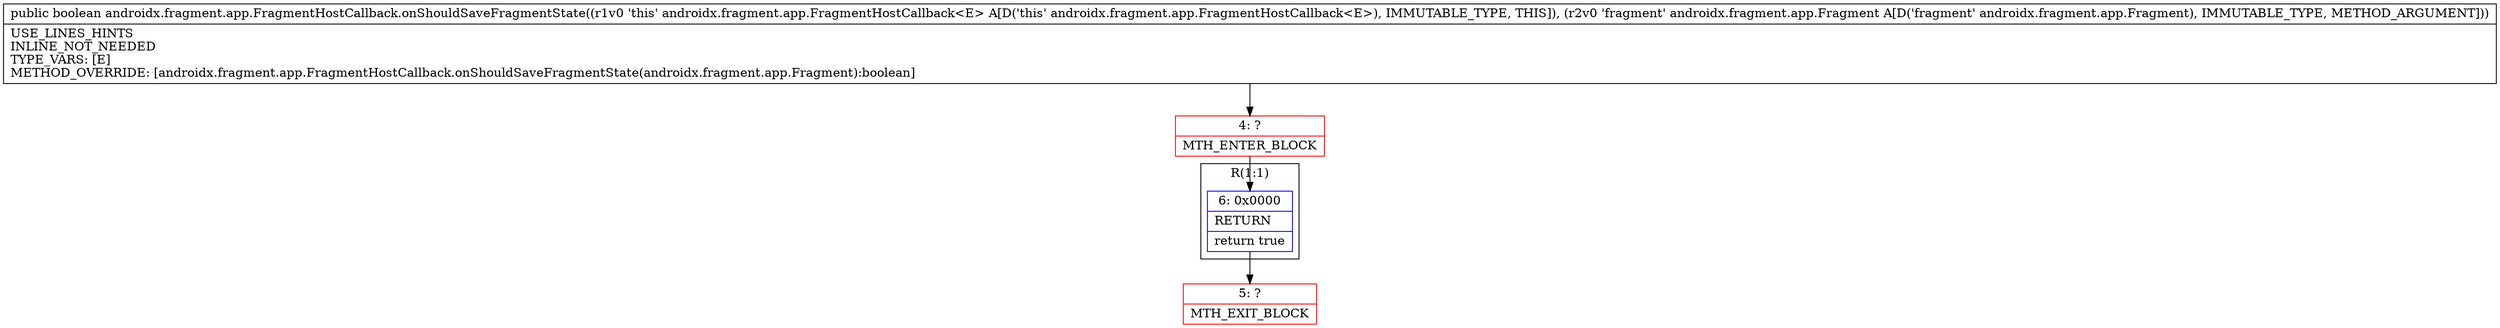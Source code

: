 digraph "CFG forandroidx.fragment.app.FragmentHostCallback.onShouldSaveFragmentState(Landroidx\/fragment\/app\/Fragment;)Z" {
subgraph cluster_Region_1586153190 {
label = "R(1:1)";
node [shape=record,color=blue];
Node_6 [shape=record,label="{6\:\ 0x0000|RETURN\l|return true\l}"];
}
Node_4 [shape=record,color=red,label="{4\:\ ?|MTH_ENTER_BLOCK\l}"];
Node_5 [shape=record,color=red,label="{5\:\ ?|MTH_EXIT_BLOCK\l}"];
MethodNode[shape=record,label="{public boolean androidx.fragment.app.FragmentHostCallback.onShouldSaveFragmentState((r1v0 'this' androidx.fragment.app.FragmentHostCallback\<E\> A[D('this' androidx.fragment.app.FragmentHostCallback\<E\>), IMMUTABLE_TYPE, THIS]), (r2v0 'fragment' androidx.fragment.app.Fragment A[D('fragment' androidx.fragment.app.Fragment), IMMUTABLE_TYPE, METHOD_ARGUMENT]))  | USE_LINES_HINTS\lINLINE_NOT_NEEDED\lTYPE_VARS: [E]\lMETHOD_OVERRIDE: [androidx.fragment.app.FragmentHostCallback.onShouldSaveFragmentState(androidx.fragment.app.Fragment):boolean]\l}"];
MethodNode -> Node_4;Node_6 -> Node_5;
Node_4 -> Node_6;
}

